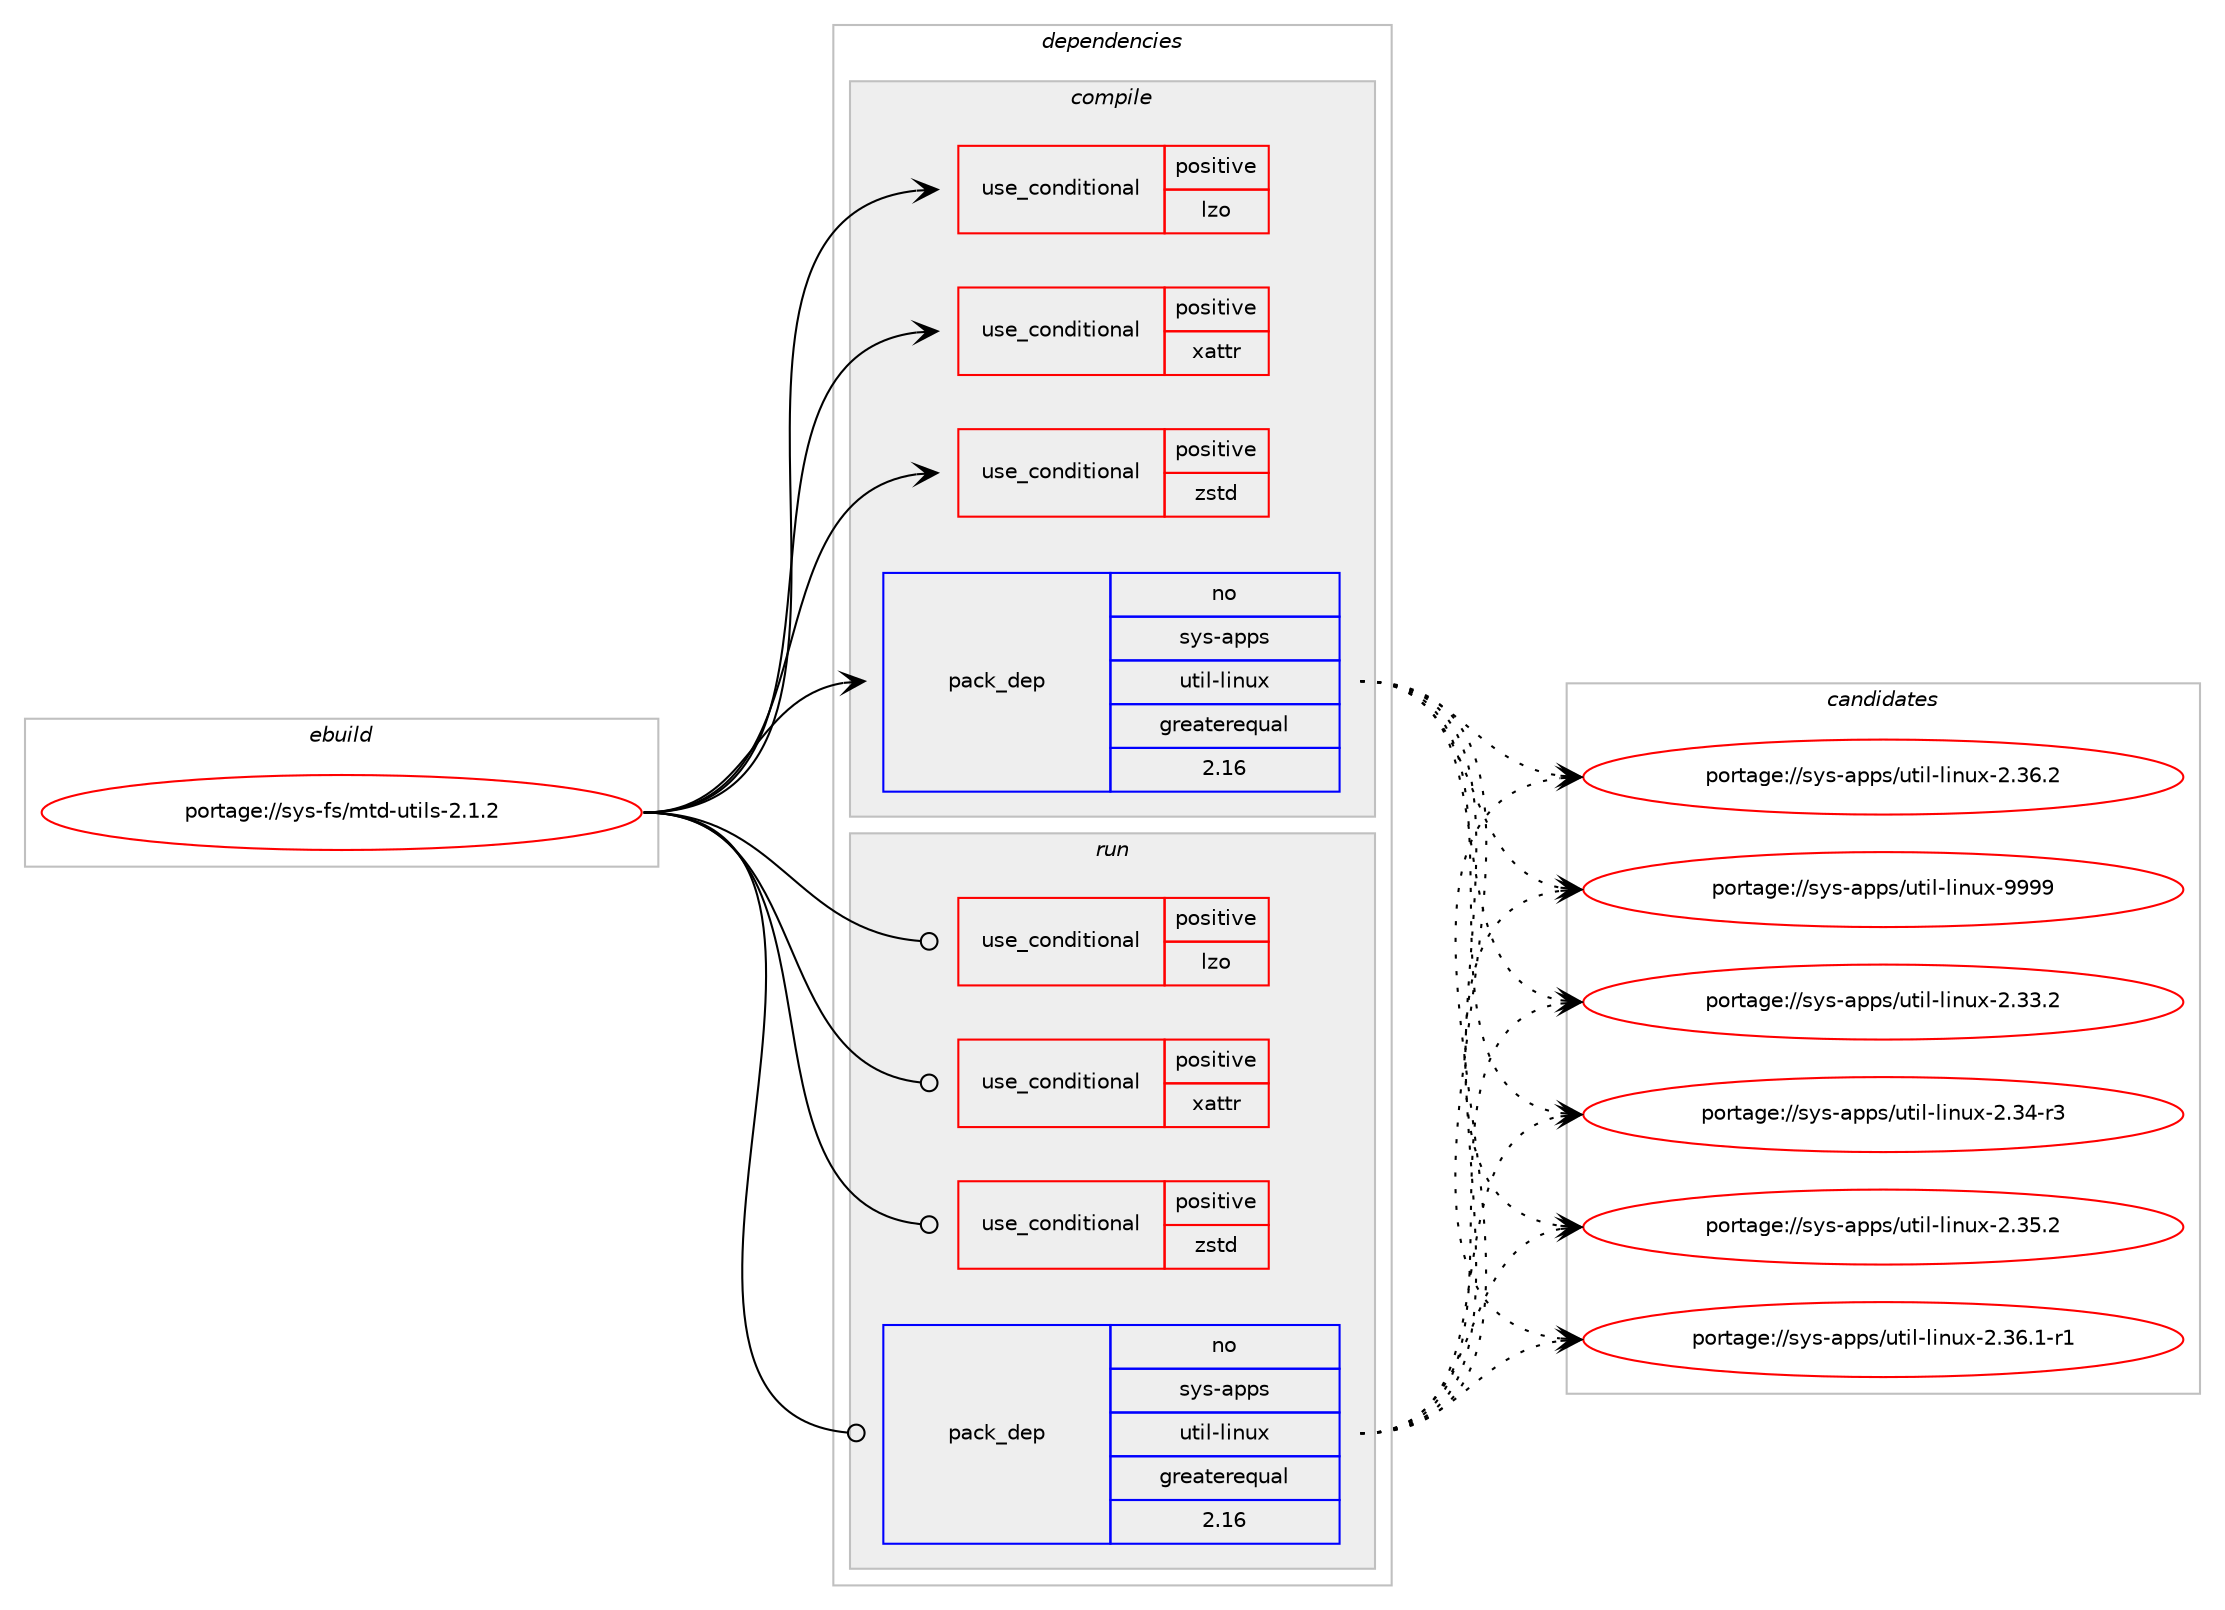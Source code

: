 digraph prolog {

# *************
# Graph options
# *************

newrank=true;
concentrate=true;
compound=true;
graph [rankdir=LR,fontname=Helvetica,fontsize=10,ranksep=1.5];#, ranksep=2.5, nodesep=0.2];
edge  [arrowhead=vee];
node  [fontname=Helvetica,fontsize=10];

# **********
# The ebuild
# **********

subgraph cluster_leftcol {
color=gray;
rank=same;
label=<<i>ebuild</i>>;
id [label="portage://sys-fs/mtd-utils-2.1.2", color=red, width=4, href="../sys-fs/mtd-utils-2.1.2.svg"];
}

# ****************
# The dependencies
# ****************

subgraph cluster_midcol {
color=gray;
label=<<i>dependencies</i>>;
subgraph cluster_compile {
fillcolor="#eeeeee";
style=filled;
label=<<i>compile</i>>;
subgraph cond1926 {
dependency2922 [label=<<TABLE BORDER="0" CELLBORDER="1" CELLSPACING="0" CELLPADDING="4"><TR><TD ROWSPAN="3" CELLPADDING="10">use_conditional</TD></TR><TR><TD>positive</TD></TR><TR><TD>lzo</TD></TR></TABLE>>, shape=none, color=red];
# *** BEGIN UNKNOWN DEPENDENCY TYPE (TODO) ***
# dependency2922 -> package_dependency(portage://sys-fs/mtd-utils-2.1.2,install,no,dev-libs,lzo,none,[,,],[],[])
# *** END UNKNOWN DEPENDENCY TYPE (TODO) ***

}
id:e -> dependency2922:w [weight=20,style="solid",arrowhead="vee"];
subgraph cond1927 {
dependency2923 [label=<<TABLE BORDER="0" CELLBORDER="1" CELLSPACING="0" CELLPADDING="4"><TR><TD ROWSPAN="3" CELLPADDING="10">use_conditional</TD></TR><TR><TD>positive</TD></TR><TR><TD>xattr</TD></TR></TABLE>>, shape=none, color=red];
# *** BEGIN UNKNOWN DEPENDENCY TYPE (TODO) ***
# dependency2923 -> package_dependency(portage://sys-fs/mtd-utils-2.1.2,install,no,sys-apps,acl,none,[,,],[],[])
# *** END UNKNOWN DEPENDENCY TYPE (TODO) ***

}
id:e -> dependency2923:w [weight=20,style="solid",arrowhead="vee"];
subgraph cond1928 {
dependency2924 [label=<<TABLE BORDER="0" CELLBORDER="1" CELLSPACING="0" CELLPADDING="4"><TR><TD ROWSPAN="3" CELLPADDING="10">use_conditional</TD></TR><TR><TD>positive</TD></TR><TR><TD>zstd</TD></TR></TABLE>>, shape=none, color=red];
# *** BEGIN UNKNOWN DEPENDENCY TYPE (TODO) ***
# dependency2924 -> package_dependency(portage://sys-fs/mtd-utils-2.1.2,install,no,app-arch,zstd,none,[,,],[],[])
# *** END UNKNOWN DEPENDENCY TYPE (TODO) ***

}
id:e -> dependency2924:w [weight=20,style="solid",arrowhead="vee"];
subgraph pack945 {
dependency2925 [label=<<TABLE BORDER="0" CELLBORDER="1" CELLSPACING="0" CELLPADDING="4" WIDTH="220"><TR><TD ROWSPAN="6" CELLPADDING="30">pack_dep</TD></TR><TR><TD WIDTH="110">no</TD></TR><TR><TD>sys-apps</TD></TR><TR><TD>util-linux</TD></TR><TR><TD>greaterequal</TD></TR><TR><TD>2.16</TD></TR></TABLE>>, shape=none, color=blue];
}
id:e -> dependency2925:w [weight=20,style="solid",arrowhead="vee"];
# *** BEGIN UNKNOWN DEPENDENCY TYPE (TODO) ***
# id -> package_dependency(portage://sys-fs/mtd-utils-2.1.2,install,no,sys-libs,zlib,none,[,,],[],[])
# *** END UNKNOWN DEPENDENCY TYPE (TODO) ***

# *** BEGIN UNKNOWN DEPENDENCY TYPE (TODO) ***
# id -> package_dependency(portage://sys-fs/mtd-utils-2.1.2,install,weak,sys-fs,mtd,none,[,,],[],[])
# *** END UNKNOWN DEPENDENCY TYPE (TODO) ***

}
subgraph cluster_compileandrun {
fillcolor="#eeeeee";
style=filled;
label=<<i>compile and run</i>>;
}
subgraph cluster_run {
fillcolor="#eeeeee";
style=filled;
label=<<i>run</i>>;
subgraph cond1929 {
dependency2926 [label=<<TABLE BORDER="0" CELLBORDER="1" CELLSPACING="0" CELLPADDING="4"><TR><TD ROWSPAN="3" CELLPADDING="10">use_conditional</TD></TR><TR><TD>positive</TD></TR><TR><TD>lzo</TD></TR></TABLE>>, shape=none, color=red];
# *** BEGIN UNKNOWN DEPENDENCY TYPE (TODO) ***
# dependency2926 -> package_dependency(portage://sys-fs/mtd-utils-2.1.2,run,no,dev-libs,lzo,none,[,,],[],[])
# *** END UNKNOWN DEPENDENCY TYPE (TODO) ***

}
id:e -> dependency2926:w [weight=20,style="solid",arrowhead="odot"];
subgraph cond1930 {
dependency2927 [label=<<TABLE BORDER="0" CELLBORDER="1" CELLSPACING="0" CELLPADDING="4"><TR><TD ROWSPAN="3" CELLPADDING="10">use_conditional</TD></TR><TR><TD>positive</TD></TR><TR><TD>xattr</TD></TR></TABLE>>, shape=none, color=red];
# *** BEGIN UNKNOWN DEPENDENCY TYPE (TODO) ***
# dependency2927 -> package_dependency(portage://sys-fs/mtd-utils-2.1.2,run,no,sys-apps,acl,none,[,,],[],[])
# *** END UNKNOWN DEPENDENCY TYPE (TODO) ***

}
id:e -> dependency2927:w [weight=20,style="solid",arrowhead="odot"];
subgraph cond1931 {
dependency2928 [label=<<TABLE BORDER="0" CELLBORDER="1" CELLSPACING="0" CELLPADDING="4"><TR><TD ROWSPAN="3" CELLPADDING="10">use_conditional</TD></TR><TR><TD>positive</TD></TR><TR><TD>zstd</TD></TR></TABLE>>, shape=none, color=red];
# *** BEGIN UNKNOWN DEPENDENCY TYPE (TODO) ***
# dependency2928 -> package_dependency(portage://sys-fs/mtd-utils-2.1.2,run,no,app-arch,zstd,none,[,,],[],[])
# *** END UNKNOWN DEPENDENCY TYPE (TODO) ***

}
id:e -> dependency2928:w [weight=20,style="solid",arrowhead="odot"];
subgraph pack946 {
dependency2929 [label=<<TABLE BORDER="0" CELLBORDER="1" CELLSPACING="0" CELLPADDING="4" WIDTH="220"><TR><TD ROWSPAN="6" CELLPADDING="30">pack_dep</TD></TR><TR><TD WIDTH="110">no</TD></TR><TR><TD>sys-apps</TD></TR><TR><TD>util-linux</TD></TR><TR><TD>greaterequal</TD></TR><TR><TD>2.16</TD></TR></TABLE>>, shape=none, color=blue];
}
id:e -> dependency2929:w [weight=20,style="solid",arrowhead="odot"];
# *** BEGIN UNKNOWN DEPENDENCY TYPE (TODO) ***
# id -> package_dependency(portage://sys-fs/mtd-utils-2.1.2,run,no,sys-libs,zlib,none,[,,],[],[])
# *** END UNKNOWN DEPENDENCY TYPE (TODO) ***

# *** BEGIN UNKNOWN DEPENDENCY TYPE (TODO) ***
# id -> package_dependency(portage://sys-fs/mtd-utils-2.1.2,run,weak,sys-fs,mtd,none,[,,],[],[])
# *** END UNKNOWN DEPENDENCY TYPE (TODO) ***

}
}

# **************
# The candidates
# **************

subgraph cluster_choices {
rank=same;
color=gray;
label=<<i>candidates</i>>;

subgraph choice945 {
color=black;
nodesep=1;
choice1151211154597112112115471171161051084510810511011712045504651514650 [label="portage://sys-apps/util-linux-2.33.2", color=red, width=4,href="../sys-apps/util-linux-2.33.2.svg"];
choice1151211154597112112115471171161051084510810511011712045504651524511451 [label="portage://sys-apps/util-linux-2.34-r3", color=red, width=4,href="../sys-apps/util-linux-2.34-r3.svg"];
choice1151211154597112112115471171161051084510810511011712045504651534650 [label="portage://sys-apps/util-linux-2.35.2", color=red, width=4,href="../sys-apps/util-linux-2.35.2.svg"];
choice11512111545971121121154711711610510845108105110117120455046515446494511449 [label="portage://sys-apps/util-linux-2.36.1-r1", color=red, width=4,href="../sys-apps/util-linux-2.36.1-r1.svg"];
choice1151211154597112112115471171161051084510810511011712045504651544650 [label="portage://sys-apps/util-linux-2.36.2", color=red, width=4,href="../sys-apps/util-linux-2.36.2.svg"];
choice115121115459711211211547117116105108451081051101171204557575757 [label="portage://sys-apps/util-linux-9999", color=red, width=4,href="../sys-apps/util-linux-9999.svg"];
dependency2925:e -> choice1151211154597112112115471171161051084510810511011712045504651514650:w [style=dotted,weight="100"];
dependency2925:e -> choice1151211154597112112115471171161051084510810511011712045504651524511451:w [style=dotted,weight="100"];
dependency2925:e -> choice1151211154597112112115471171161051084510810511011712045504651534650:w [style=dotted,weight="100"];
dependency2925:e -> choice11512111545971121121154711711610510845108105110117120455046515446494511449:w [style=dotted,weight="100"];
dependency2925:e -> choice1151211154597112112115471171161051084510810511011712045504651544650:w [style=dotted,weight="100"];
dependency2925:e -> choice115121115459711211211547117116105108451081051101171204557575757:w [style=dotted,weight="100"];
}
subgraph choice946 {
color=black;
nodesep=1;
choice1151211154597112112115471171161051084510810511011712045504651514650 [label="portage://sys-apps/util-linux-2.33.2", color=red, width=4,href="../sys-apps/util-linux-2.33.2.svg"];
choice1151211154597112112115471171161051084510810511011712045504651524511451 [label="portage://sys-apps/util-linux-2.34-r3", color=red, width=4,href="../sys-apps/util-linux-2.34-r3.svg"];
choice1151211154597112112115471171161051084510810511011712045504651534650 [label="portage://sys-apps/util-linux-2.35.2", color=red, width=4,href="../sys-apps/util-linux-2.35.2.svg"];
choice11512111545971121121154711711610510845108105110117120455046515446494511449 [label="portage://sys-apps/util-linux-2.36.1-r1", color=red, width=4,href="../sys-apps/util-linux-2.36.1-r1.svg"];
choice1151211154597112112115471171161051084510810511011712045504651544650 [label="portage://sys-apps/util-linux-2.36.2", color=red, width=4,href="../sys-apps/util-linux-2.36.2.svg"];
choice115121115459711211211547117116105108451081051101171204557575757 [label="portage://sys-apps/util-linux-9999", color=red, width=4,href="../sys-apps/util-linux-9999.svg"];
dependency2929:e -> choice1151211154597112112115471171161051084510810511011712045504651514650:w [style=dotted,weight="100"];
dependency2929:e -> choice1151211154597112112115471171161051084510810511011712045504651524511451:w [style=dotted,weight="100"];
dependency2929:e -> choice1151211154597112112115471171161051084510810511011712045504651534650:w [style=dotted,weight="100"];
dependency2929:e -> choice11512111545971121121154711711610510845108105110117120455046515446494511449:w [style=dotted,weight="100"];
dependency2929:e -> choice1151211154597112112115471171161051084510810511011712045504651544650:w [style=dotted,weight="100"];
dependency2929:e -> choice115121115459711211211547117116105108451081051101171204557575757:w [style=dotted,weight="100"];
}
}

}
